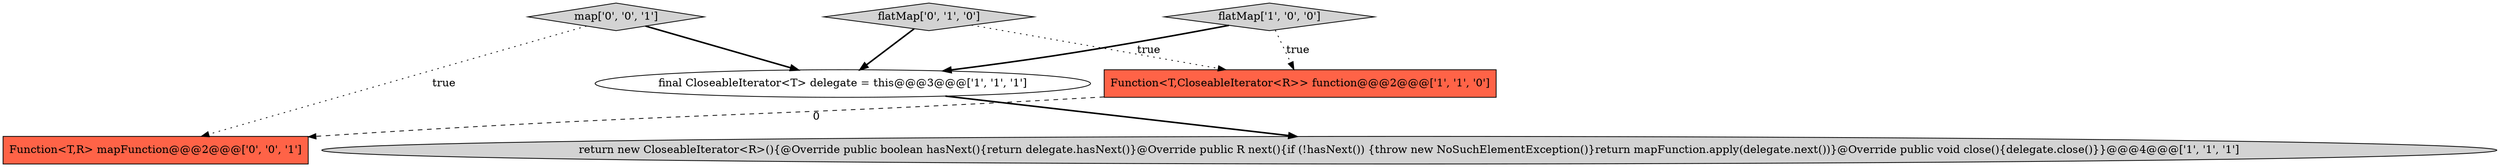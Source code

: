 digraph {
3 [style = filled, label = "Function<T,CloseableIterator<R>> function@@@2@@@['1', '1', '0']", fillcolor = tomato, shape = box image = "AAA0AAABBB1BBB"];
4 [style = filled, label = "flatMap['0', '1', '0']", fillcolor = lightgray, shape = diamond image = "AAA0AAABBB2BBB"];
5 [style = filled, label = "Function<T,R> mapFunction@@@2@@@['0', '0', '1']", fillcolor = tomato, shape = box image = "AAA0AAABBB3BBB"];
0 [style = filled, label = "final CloseableIterator<T> delegate = this@@@3@@@['1', '1', '1']", fillcolor = white, shape = ellipse image = "AAA0AAABBB1BBB"];
6 [style = filled, label = "map['0', '0', '1']", fillcolor = lightgray, shape = diamond image = "AAA0AAABBB3BBB"];
1 [style = filled, label = "return new CloseableIterator<R>(){@Override public boolean hasNext(){return delegate.hasNext()}@Override public R next(){if (!hasNext()) {throw new NoSuchElementException()}return mapFunction.apply(delegate.next())}@Override public void close(){delegate.close()}}@@@4@@@['1', '1', '1']", fillcolor = lightgray, shape = ellipse image = "AAA0AAABBB1BBB"];
2 [style = filled, label = "flatMap['1', '0', '0']", fillcolor = lightgray, shape = diamond image = "AAA0AAABBB1BBB"];
6->0 [style = bold, label=""];
6->5 [style = dotted, label="true"];
2->0 [style = bold, label=""];
2->3 [style = dotted, label="true"];
4->3 [style = dotted, label="true"];
3->5 [style = dashed, label="0"];
0->1 [style = bold, label=""];
4->0 [style = bold, label=""];
}
